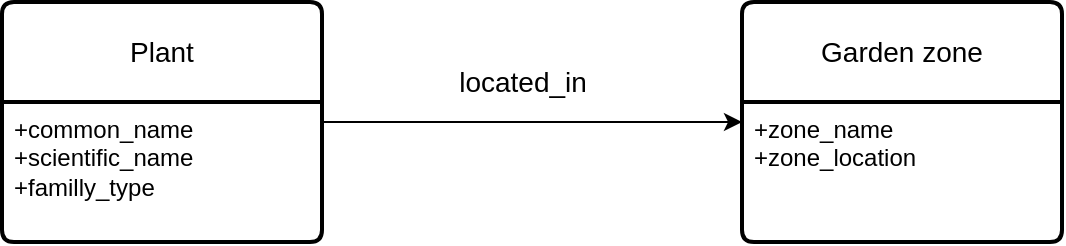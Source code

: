 <mxfile version="22.0.8" type="github">
  <diagram name="Page-1" id="XXso40kAwIbqa_KP6pxx">
    <mxGraphModel dx="988" dy="553" grid="1" gridSize="10" guides="1" tooltips="1" connect="1" arrows="1" fold="1" page="1" pageScale="1" pageWidth="827" pageHeight="1169" math="0" shadow="0">
      <root>
        <mxCell id="0" />
        <mxCell id="1" parent="0" />
        <mxCell id="kldq2TlVaD8RshHTFxZq-5" value="" style="edgeStyle=orthogonalEdgeStyle;rounded=0;orthogonalLoop=1;jettySize=auto;html=1;" edge="1" parent="1" source="kldq2TlVaD8RshHTFxZq-1" target="kldq2TlVaD8RshHTFxZq-3">
          <mxGeometry relative="1" as="geometry" />
        </mxCell>
        <mxCell id="kldq2TlVaD8RshHTFxZq-6" value="&lt;font style=&quot;font-size: 14px;&quot;&gt;located_in&lt;/font&gt;" style="edgeLabel;html=1;align=center;verticalAlign=middle;resizable=0;points=[];" vertex="1" connectable="0" parent="kldq2TlVaD8RshHTFxZq-5">
          <mxGeometry x="-0.44" y="1" relative="1" as="geometry">
            <mxPoint x="41" y="-19" as="offset" />
          </mxGeometry>
        </mxCell>
        <mxCell id="kldq2TlVaD8RshHTFxZq-1" value="Plant" style="swimlane;childLayout=stackLayout;horizontal=1;startSize=50;horizontalStack=0;rounded=1;fontSize=14;fontStyle=0;strokeWidth=2;resizeParent=0;resizeLast=1;shadow=0;dashed=0;align=center;arcSize=4;whiteSpace=wrap;html=1;" vertex="1" parent="1">
          <mxGeometry x="80" y="170" width="160" height="120" as="geometry" />
        </mxCell>
        <mxCell id="kldq2TlVaD8RshHTFxZq-2" value="+common_name&lt;br&gt;+scientific_name&lt;br&gt;+familly_type" style="align=left;strokeColor=none;fillColor=none;spacingLeft=4;fontSize=12;verticalAlign=top;resizable=0;rotatable=0;part=1;html=1;" vertex="1" parent="kldq2TlVaD8RshHTFxZq-1">
          <mxGeometry y="50" width="160" height="70" as="geometry" />
        </mxCell>
        <mxCell id="kldq2TlVaD8RshHTFxZq-3" value="Garden zone" style="swimlane;childLayout=stackLayout;horizontal=1;startSize=50;horizontalStack=0;rounded=1;fontSize=14;fontStyle=0;strokeWidth=2;resizeParent=0;resizeLast=1;shadow=0;dashed=0;align=center;arcSize=4;whiteSpace=wrap;html=1;" vertex="1" parent="1">
          <mxGeometry x="450" y="170" width="160" height="120" as="geometry" />
        </mxCell>
        <mxCell id="kldq2TlVaD8RshHTFxZq-4" value="+zone_name&lt;br&gt;+zone_location" style="align=left;strokeColor=none;fillColor=none;spacingLeft=4;fontSize=12;verticalAlign=top;resizable=0;rotatable=0;part=1;html=1;" vertex="1" parent="kldq2TlVaD8RshHTFxZq-3">
          <mxGeometry y="50" width="160" height="70" as="geometry" />
        </mxCell>
      </root>
    </mxGraphModel>
  </diagram>
</mxfile>
